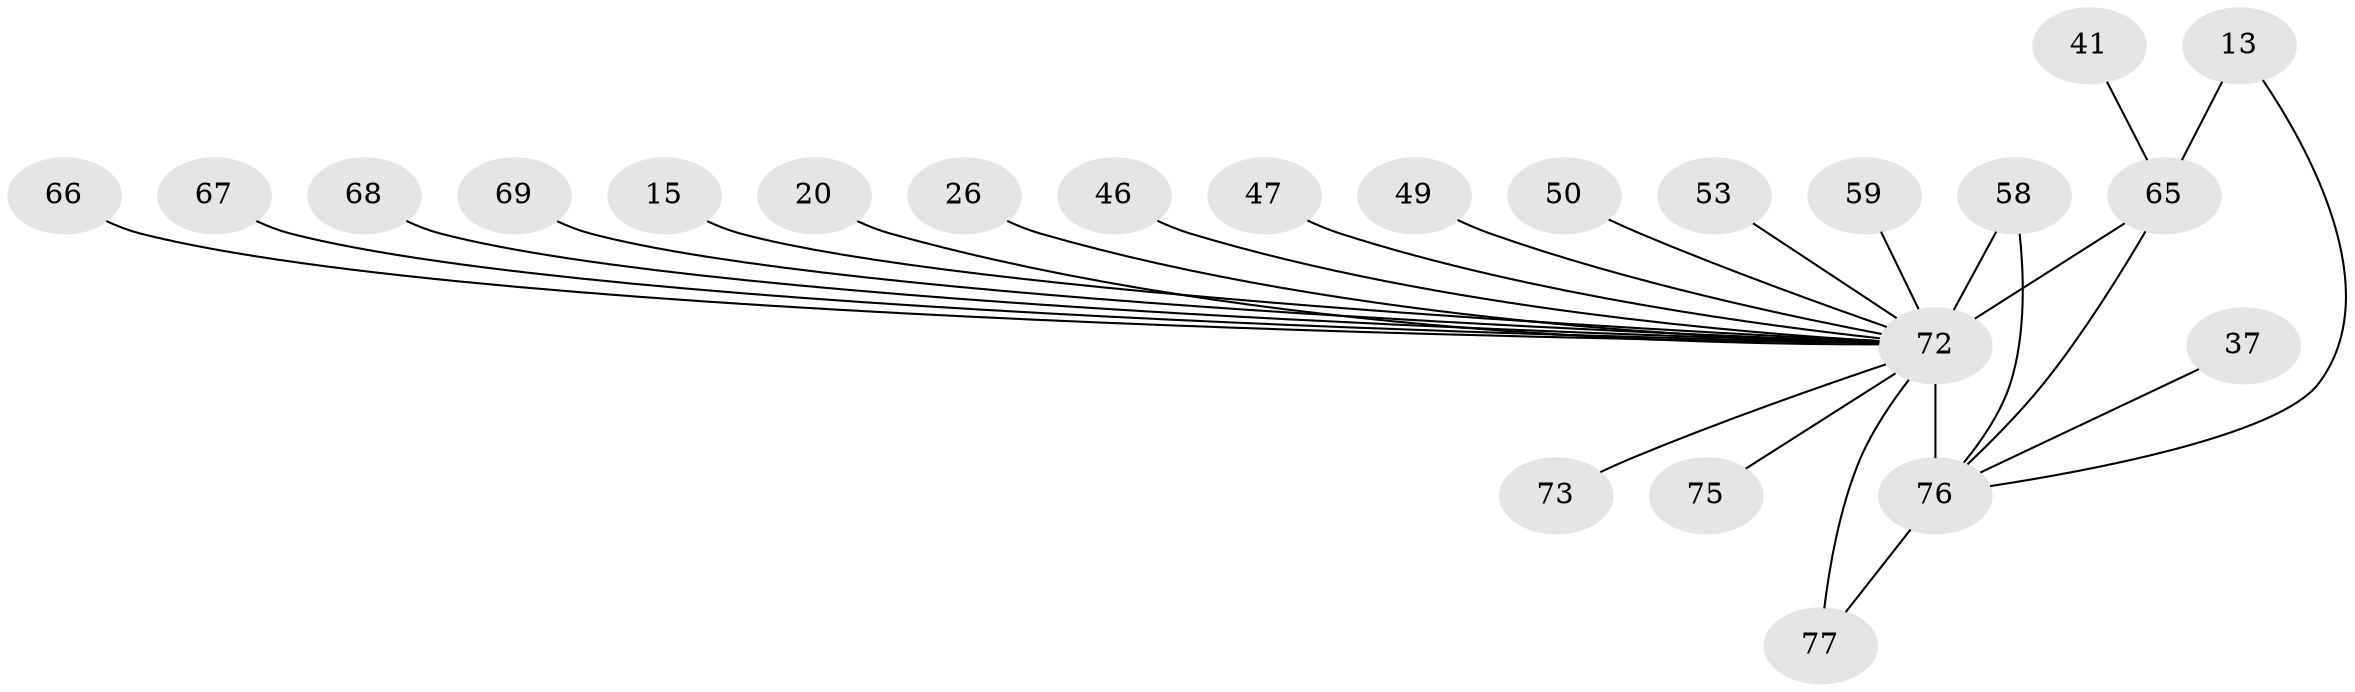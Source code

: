 // original degree distribution, {16: 0.03896103896103896, 23: 0.012987012987012988, 30: 0.012987012987012988, 17: 0.012987012987012988, 15: 0.025974025974025976, 13: 0.012987012987012988, 21: 0.012987012987012988, 6: 0.012987012987012988, 3: 0.2597402597402597, 4: 0.025974025974025976, 2: 0.5194805194805194, 7: 0.012987012987012988, 5: 0.03896103896103896}
// Generated by graph-tools (version 1.1) at 2025/47/03/04/25 21:47:36]
// undirected, 23 vertices, 26 edges
graph export_dot {
graph [start="1"]
  node [color=gray90,style=filled];
  13;
  15;
  20;
  26;
  37;
  41;
  46;
  47;
  49;
  50 [super="+25"];
  53;
  58 [super="+34"];
  59;
  65 [super="+48+12+6"];
  66;
  67 [super="+44"];
  68;
  69 [super="+39+30"];
  72 [super="+63+43+35+71+61+24+27+42+8+62+64"];
  73;
  75;
  76 [super="+74+38+60"];
  77 [super="+70"];
  13 -- 76;
  13 -- 65 [weight=2];
  15 -- 72 [weight=2];
  20 -- 72 [weight=2];
  26 -- 72 [weight=2];
  37 -- 76 [weight=2];
  41 -- 65;
  46 -- 72 [weight=2];
  47 -- 72 [weight=2];
  49 -- 72 [weight=2];
  50 -- 72 [weight=2];
  53 -- 72 [weight=2];
  58 -- 76;
  58 -- 72 [weight=2];
  59 -- 72;
  65 -- 76 [weight=10];
  65 -- 72 [weight=18];
  66 -- 72;
  67 -- 72 [weight=3];
  68 -- 72 [weight=2];
  69 -- 72 [weight=5];
  72 -- 76 [weight=38];
  72 -- 75 [weight=2];
  72 -- 77 [weight=2];
  72 -- 73 [weight=2];
  76 -- 77;
}
